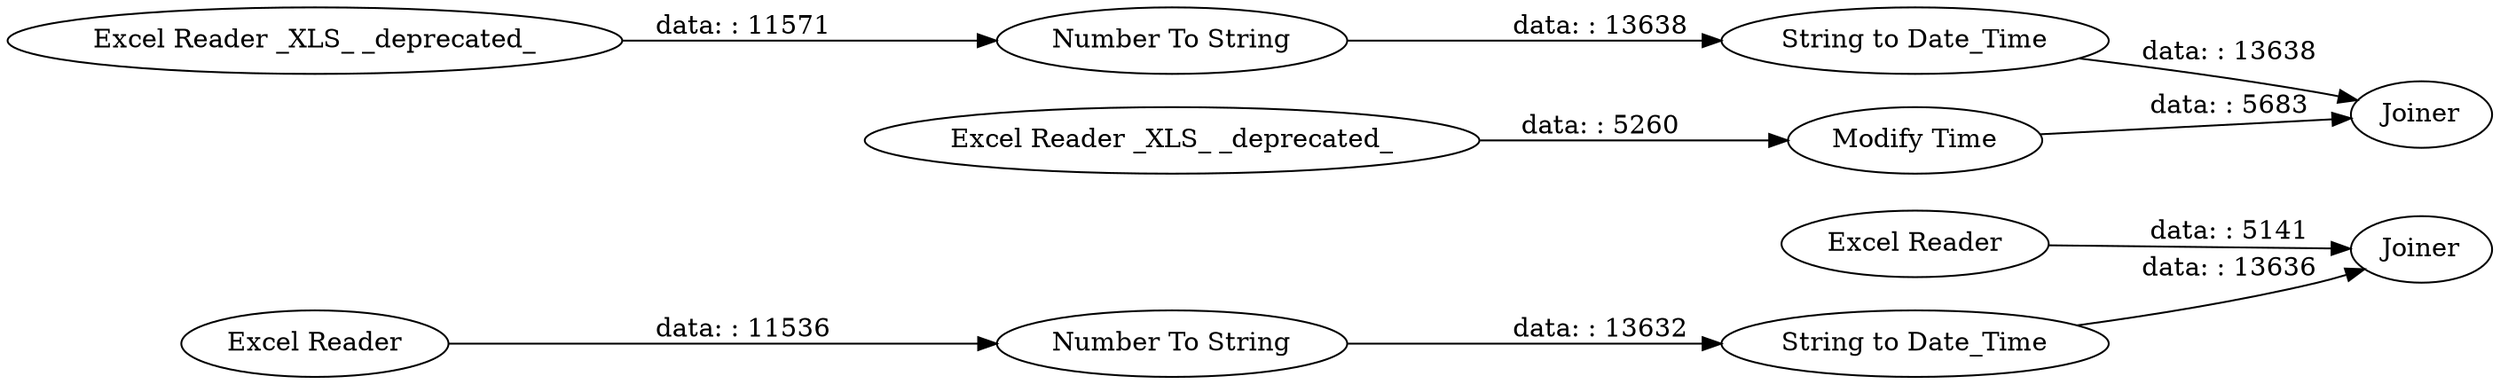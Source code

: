 digraph {
	"-2933050562142947279_80" [label="Excel Reader"]
	"-2933050562142947279_78" [label="Number To String"]
	"-2933050562142947279_3" [label="Excel Reader _XLS_ _deprecated_"]
	"-2933050562142947279_2" [label="Excel Reader _XLS_ _deprecated_"]
	"-2933050562142947279_79" [label="String to Date_Time"]
	"-2933050562142947279_72" [label=Joiner]
	"-2933050562142947279_77" [label="Excel Reader"]
	"-2933050562142947279_81" [label=Joiner]
	"-2933050562142947279_70" [label="Number To String"]
	"-2933050562142947279_68" [label="Modify Time"]
	"-2933050562142947279_66" [label="String to Date_Time"]
	"-2933050562142947279_3" -> "-2933050562142947279_70" [label="data: : 11571"]
	"-2933050562142947279_66" -> "-2933050562142947279_72" [label="data: : 13638"]
	"-2933050562142947279_2" -> "-2933050562142947279_68" [label="data: : 5260"]
	"-2933050562142947279_80" -> "-2933050562142947279_81" [label="data: : 5141"]
	"-2933050562142947279_79" -> "-2933050562142947279_81" [label="data: : 13636"]
	"-2933050562142947279_70" -> "-2933050562142947279_66" [label="data: : 13638"]
	"-2933050562142947279_78" -> "-2933050562142947279_79" [label="data: : 13632"]
	"-2933050562142947279_77" -> "-2933050562142947279_78" [label="data: : 11536"]
	"-2933050562142947279_68" -> "-2933050562142947279_72" [label="data: : 5683"]
	rankdir=LR
}
